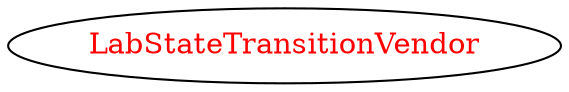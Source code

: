digraph dependencyGraph {
 concentrate=true;
 ranksep="2.0";
 rankdir="LR"; 
 splines="ortho";
"LabStateTransitionVendor" [fontcolor="red"];
}